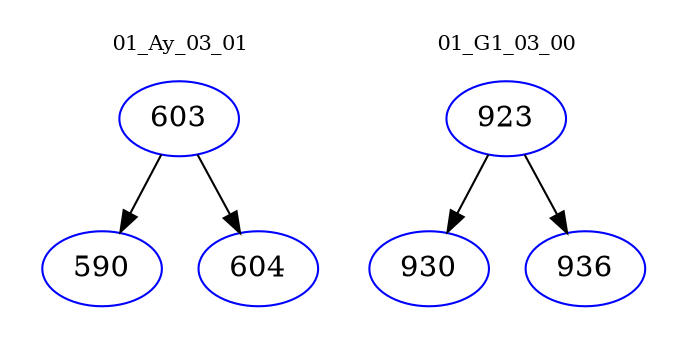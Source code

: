digraph{
subgraph cluster_0 {
color = white
label = "01_Ay_03_01";
fontsize=10;
T0_603 [label="603", color="blue"]
T0_603 -> T0_590 [color="black"]
T0_590 [label="590", color="blue"]
T0_603 -> T0_604 [color="black"]
T0_604 [label="604", color="blue"]
}
subgraph cluster_1 {
color = white
label = "01_G1_03_00";
fontsize=10;
T1_923 [label="923", color="blue"]
T1_923 -> T1_930 [color="black"]
T1_930 [label="930", color="blue"]
T1_923 -> T1_936 [color="black"]
T1_936 [label="936", color="blue"]
}
}
